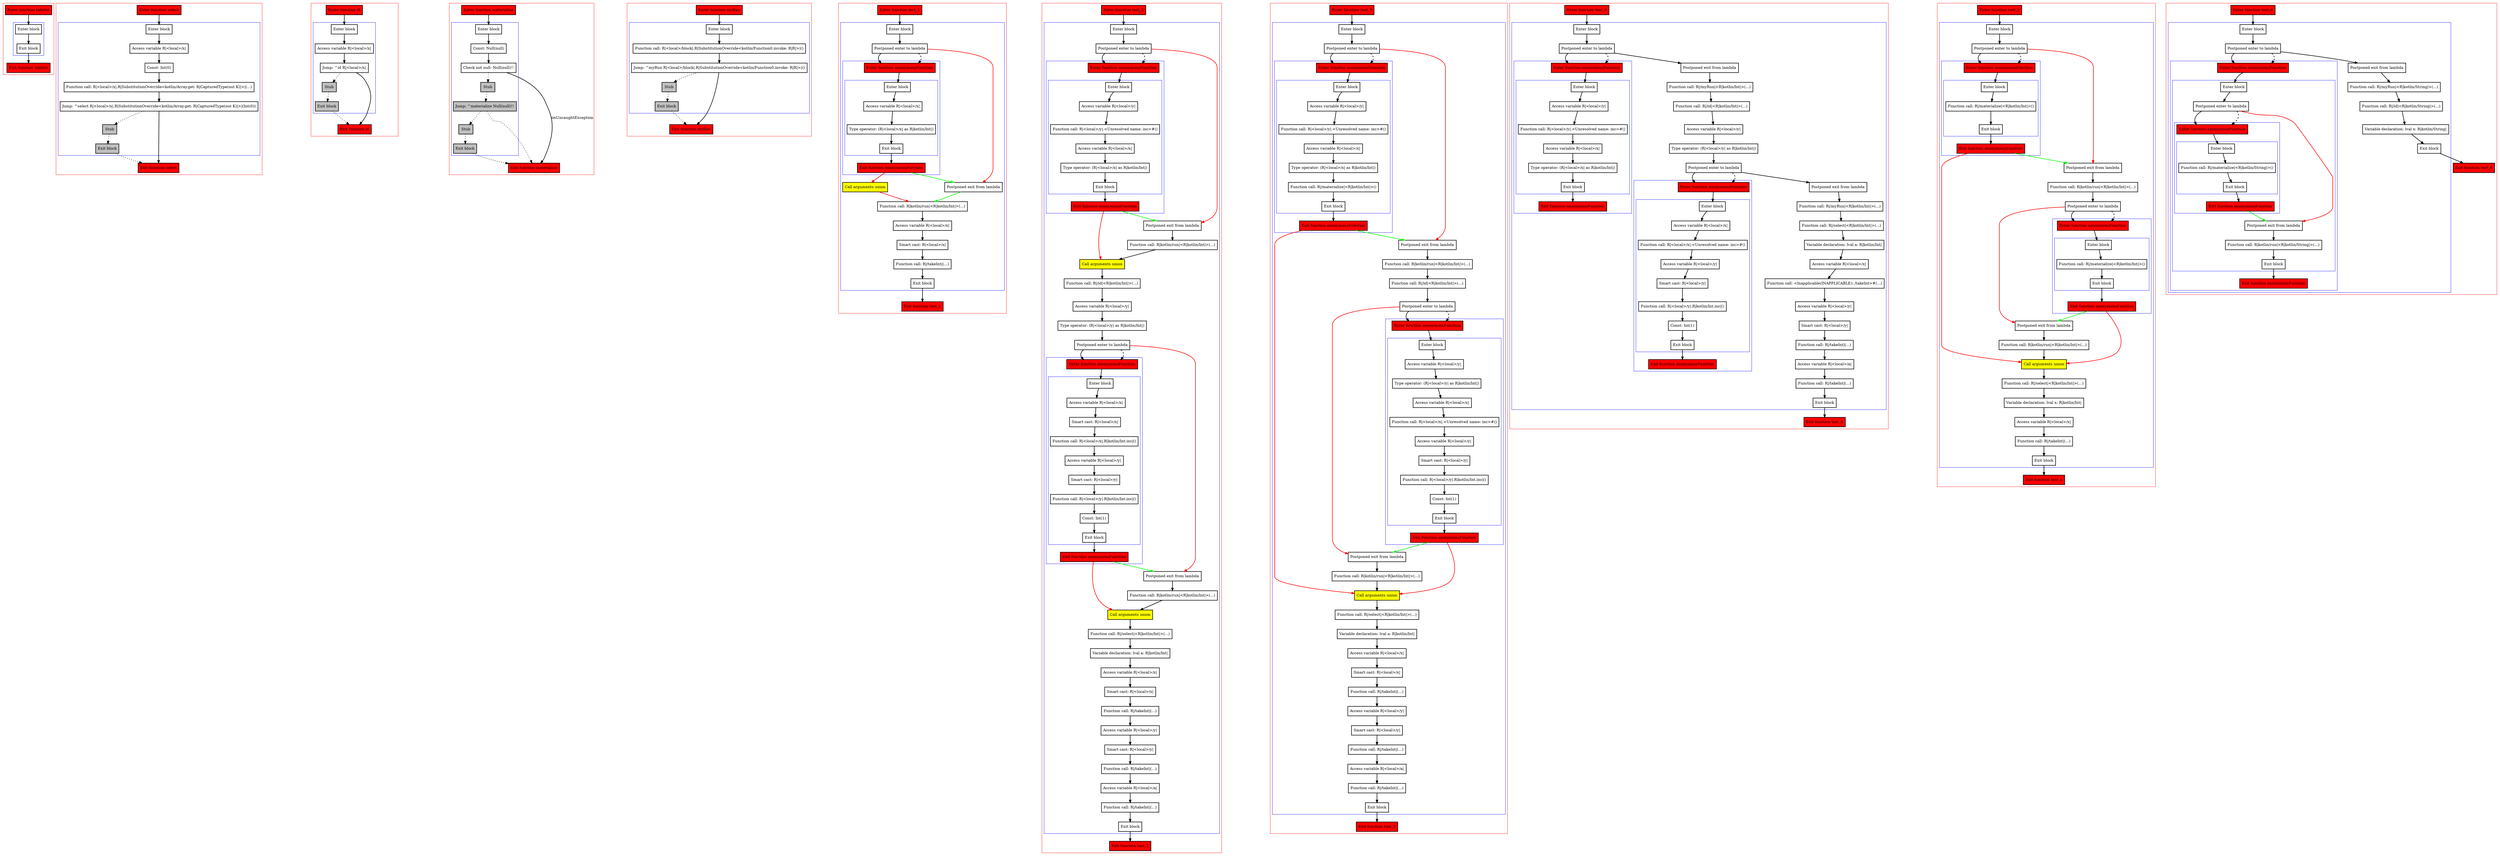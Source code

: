 digraph flowFromInplaceLambda_kt {
    graph [nodesep=3]
    node [shape=box penwidth=2]
    edge [penwidth=2]

    subgraph cluster_0 {
        color=red
        0 [label="Enter function takeInt" style="filled" fillcolor=red];
        subgraph cluster_1 {
            color=blue
            1 [label="Enter block"];
            2 [label="Exit block"];
        }
        3 [label="Exit function takeInt" style="filled" fillcolor=red];
    }
    0 -> {1};
    1 -> {2};
    2 -> {3};

    subgraph cluster_2 {
        color=red
        4 [label="Enter function select" style="filled" fillcolor=red];
        subgraph cluster_3 {
            color=blue
            5 [label="Enter block"];
            6 [label="Access variable R|<local>/x|"];
            7 [label="Const: Int(0)"];
            8 [label="Function call: R|<local>/x|.R|SubstitutionOverride<kotlin/Array.get: R|CapturedType(out K)|>|(...)"];
            9 [label="Jump: ^select R|<local>/x|.R|SubstitutionOverride<kotlin/Array.get: R|CapturedType(out K)|>|(Int(0))"];
            10 [label="Stub" style="filled" fillcolor=gray];
            11 [label="Exit block" style="filled" fillcolor=gray];
        }
        12 [label="Exit function select" style="filled" fillcolor=red];
    }
    4 -> {5};
    5 -> {6};
    6 -> {7};
    7 -> {8};
    8 -> {9};
    9 -> {12};
    9 -> {10} [style=dotted];
    10 -> {11} [style=dotted];
    11 -> {12} [style=dotted];

    subgraph cluster_4 {
        color=red
        13 [label="Enter function id" style="filled" fillcolor=red];
        subgraph cluster_5 {
            color=blue
            14 [label="Enter block"];
            15 [label="Access variable R|<local>/x|"];
            16 [label="Jump: ^id R|<local>/x|"];
            17 [label="Stub" style="filled" fillcolor=gray];
            18 [label="Exit block" style="filled" fillcolor=gray];
        }
        19 [label="Exit function id" style="filled" fillcolor=red];
    }
    13 -> {14};
    14 -> {15};
    15 -> {16};
    16 -> {19};
    16 -> {17} [style=dotted];
    17 -> {18} [style=dotted];
    18 -> {19} [style=dotted];

    subgraph cluster_6 {
        color=red
        20 [label="Enter function materialize" style="filled" fillcolor=red];
        subgraph cluster_7 {
            color=blue
            21 [label="Enter block"];
            22 [label="Const: Null(null)"];
            23 [label="Check not null: Null(null)!!"];
            24 [label="Stub" style="filled" fillcolor=gray];
            25 [label="Jump: ^materialize Null(null)!!" style="filled" fillcolor=gray];
            26 [label="Stub" style="filled" fillcolor=gray];
            27 [label="Exit block" style="filled" fillcolor=gray];
        }
        28 [label="Exit function materialize" style="filled" fillcolor=red];
    }
    20 -> {21};
    21 -> {22};
    22 -> {23};
    23 -> {28}    [label=onUncaughtException];
    23 -> {24} [style=dotted];
    24 -> {25} [style=dotted];
    25 -> {28 26} [style=dotted];
    26 -> {27} [style=dotted];
    27 -> {28} [style=dotted];

    subgraph cluster_8 {
        color=red
        29 [label="Enter function myRun" style="filled" fillcolor=red];
        subgraph cluster_9 {
            color=blue
            30 [label="Enter block"];
            31 [label="Function call: R|<local>/block|.R|SubstitutionOverride<kotlin/Function0.invoke: R|R|>|()"];
            32 [label="Jump: ^myRun R|<local>/block|.R|SubstitutionOverride<kotlin/Function0.invoke: R|R|>|()"];
            33 [label="Stub" style="filled" fillcolor=gray];
            34 [label="Exit block" style="filled" fillcolor=gray];
        }
        35 [label="Exit function myRun" style="filled" fillcolor=red];
    }
    29 -> {30};
    30 -> {31};
    31 -> {32};
    32 -> {35};
    32 -> {33} [style=dotted];
    33 -> {34} [style=dotted];
    34 -> {35} [style=dotted];

    subgraph cluster_10 {
        color=red
        36 [label="Enter function test_1" style="filled" fillcolor=red];
        subgraph cluster_11 {
            color=blue
            37 [label="Enter block"];
            38 [label="Postponed enter to lambda"];
            subgraph cluster_12 {
                color=blue
                47 [label="Enter function anonymousFunction" style="filled" fillcolor=red];
                subgraph cluster_13 {
                    color=blue
                    48 [label="Enter block"];
                    49 [label="Access variable R|<local>/x|"];
                    50 [label="Type operator: (R|<local>/x| as R|kotlin/Int|)"];
                    51 [label="Exit block"];
                }
                52 [label="Exit function anonymousFunction" style="filled" fillcolor=red];
            }
            39 [label="Call arguments union" style="filled" fillcolor=yellow];
            40 [label="Postponed exit from lambda"];
            41 [label="Function call: R|kotlin/run|<R|kotlin/Int|>(...)"];
            42 [label="Access variable R|<local>/x|"];
            43 [label="Smart cast: R|<local>/x|"];
            44 [label="Function call: R|/takeInt|(...)"];
            45 [label="Exit block"];
        }
        46 [label="Exit function test_1" style="filled" fillcolor=red];
    }
    36 -> {37};
    37 -> {38};
    38 -> {47};
    38 -> {40} [color=red];
    38 -> {47} [style=dashed];
    39 -> {41} [color=red];
    40 -> {41} [color=green];
    41 -> {42};
    42 -> {43};
    43 -> {44};
    44 -> {45};
    45 -> {46};
    47 -> {48};
    48 -> {49};
    49 -> {50};
    50 -> {51};
    51 -> {52};
    52 -> {39} [color=red];
    52 -> {40} [color=green];

    subgraph cluster_14 {
        color=red
        53 [label="Enter function test_2" style="filled" fillcolor=red];
        subgraph cluster_15 {
            color=blue
            54 [label="Enter block"];
            55 [label="Postponed enter to lambda"];
            subgraph cluster_16 {
                color=blue
                78 [label="Enter function anonymousFunction" style="filled" fillcolor=red];
                subgraph cluster_17 {
                    color=blue
                    79 [label="Enter block"];
                    80 [label="Access variable R|<local>/y|"];
                    81 [label="Function call: R|<local>/y|.<Unresolved name: inc>#()"];
                    82 [label="Access variable R|<local>/x|"];
                    83 [label="Type operator: (R|<local>/x| as R|kotlin/Int|)"];
                    84 [label="Exit block"];
                }
                85 [label="Exit function anonymousFunction" style="filled" fillcolor=red];
            }
            56 [label="Postponed exit from lambda"];
            57 [label="Function call: R|kotlin/run|<R|kotlin/Int|>(...)"];
            58 [label="Call arguments union" style="filled" fillcolor=yellow];
            59 [label="Function call: R|/id|<R|kotlin/Int|>(...)"];
            60 [label="Access variable R|<local>/y|"];
            61 [label="Type operator: (R|<local>/y| as R|kotlin/Int|)"];
            62 [label="Postponed enter to lambda"];
            subgraph cluster_18 {
                color=blue
                86 [label="Enter function anonymousFunction" style="filled" fillcolor=red];
                subgraph cluster_19 {
                    color=blue
                    87 [label="Enter block"];
                    88 [label="Access variable R|<local>/x|"];
                    89 [label="Smart cast: R|<local>/x|"];
                    90 [label="Function call: R|<local>/x|.R|kotlin/Int.inc|()"];
                    91 [label="Access variable R|<local>/y|"];
                    92 [label="Smart cast: R|<local>/y|"];
                    93 [label="Function call: R|<local>/y|.R|kotlin/Int.inc|()"];
                    94 [label="Const: Int(1)"];
                    95 [label="Exit block"];
                }
                96 [label="Exit function anonymousFunction" style="filled" fillcolor=red];
            }
            63 [label="Postponed exit from lambda"];
            64 [label="Function call: R|kotlin/run|<R|kotlin/Int|>(...)"];
            65 [label="Call arguments union" style="filled" fillcolor=yellow];
            66 [label="Function call: R|/select|<R|kotlin/Int|>(...)"];
            67 [label="Variable declaration: lval a: R|kotlin/Int|"];
            68 [label="Access variable R|<local>/x|"];
            69 [label="Smart cast: R|<local>/x|"];
            70 [label="Function call: R|/takeInt|(...)"];
            71 [label="Access variable R|<local>/y|"];
            72 [label="Smart cast: R|<local>/y|"];
            73 [label="Function call: R|/takeInt|(...)"];
            74 [label="Access variable R|<local>/a|"];
            75 [label="Function call: R|/takeInt|(...)"];
            76 [label="Exit block"];
        }
        77 [label="Exit function test_2" style="filled" fillcolor=red];
    }
    53 -> {54};
    54 -> {55};
    55 -> {78};
    55 -> {56} [color=red];
    55 -> {78} [style=dashed];
    56 -> {57};
    57 -> {58};
    58 -> {59};
    59 -> {60};
    60 -> {61};
    61 -> {62};
    62 -> {86};
    62 -> {63} [color=red];
    62 -> {86} [style=dashed];
    63 -> {64};
    64 -> {65};
    65 -> {66};
    66 -> {67};
    67 -> {68};
    68 -> {69};
    69 -> {70};
    70 -> {71};
    71 -> {72};
    72 -> {73};
    73 -> {74};
    74 -> {75};
    75 -> {76};
    76 -> {77};
    78 -> {79};
    79 -> {80};
    80 -> {81};
    81 -> {82};
    82 -> {83};
    83 -> {84};
    84 -> {85};
    85 -> {58} [color=red];
    85 -> {56} [color=green];
    86 -> {87};
    87 -> {88};
    88 -> {89};
    89 -> {90};
    90 -> {91};
    91 -> {92};
    92 -> {93};
    93 -> {94};
    94 -> {95};
    95 -> {96};
    96 -> {65} [color=red];
    96 -> {63} [color=green];

    subgraph cluster_20 {
        color=red
        97 [label="Enter function test_3" style="filled" fillcolor=red];
        subgraph cluster_21 {
            color=blue
            98 [label="Enter block"];
            99 [label="Postponed enter to lambda"];
            subgraph cluster_22 {
                color=blue
                119 [label="Enter function anonymousFunction" style="filled" fillcolor=red];
                subgraph cluster_23 {
                    color=blue
                    120 [label="Enter block"];
                    121 [label="Access variable R|<local>/y|"];
                    122 [label="Function call: R|<local>/y|.<Unresolved name: inc>#()"];
                    123 [label="Access variable R|<local>/x|"];
                    124 [label="Type operator: (R|<local>/x| as R|kotlin/Int|)"];
                    125 [label="Function call: R|/materialize|<R|kotlin/Int|>()"];
                    126 [label="Exit block"];
                }
                127 [label="Exit function anonymousFunction" style="filled" fillcolor=red];
            }
            100 [label="Postponed exit from lambda"];
            101 [label="Function call: R|kotlin/run|<R|kotlin/Int|>(...)"];
            102 [label="Function call: R|/id|<R|kotlin/Int|>(...)"];
            103 [label="Postponed enter to lambda"];
            subgraph cluster_24 {
                color=blue
                128 [label="Enter function anonymousFunction" style="filled" fillcolor=red];
                subgraph cluster_25 {
                    color=blue
                    129 [label="Enter block"];
                    130 [label="Access variable R|<local>/y|"];
                    131 [label="Type operator: (R|<local>/y| as R|kotlin/Int|)"];
                    132 [label="Access variable R|<local>/x|"];
                    133 [label="Function call: R|<local>/x|.<Unresolved name: inc>#()"];
                    134 [label="Access variable R|<local>/y|"];
                    135 [label="Smart cast: R|<local>/y|"];
                    136 [label="Function call: R|<local>/y|.R|kotlin/Int.inc|()"];
                    137 [label="Const: Int(1)"];
                    138 [label="Exit block"];
                }
                139 [label="Exit function anonymousFunction" style="filled" fillcolor=red];
            }
            104 [label="Postponed exit from lambda"];
            105 [label="Function call: R|kotlin/run|<R|kotlin/Int|>(...)"];
            106 [label="Call arguments union" style="filled" fillcolor=yellow];
            107 [label="Function call: R|/select|<R|kotlin/Int|>(...)"];
            108 [label="Variable declaration: lval a: R|kotlin/Int|"];
            109 [label="Access variable R|<local>/x|"];
            110 [label="Smart cast: R|<local>/x|"];
            111 [label="Function call: R|/takeInt|(...)"];
            112 [label="Access variable R|<local>/y|"];
            113 [label="Smart cast: R|<local>/y|"];
            114 [label="Function call: R|/takeInt|(...)"];
            115 [label="Access variable R|<local>/a|"];
            116 [label="Function call: R|/takeInt|(...)"];
            117 [label="Exit block"];
        }
        118 [label="Exit function test_3" style="filled" fillcolor=red];
    }
    97 -> {98};
    98 -> {99};
    99 -> {119};
    99 -> {100} [color=red];
    99 -> {119} [style=dashed];
    100 -> {101};
    101 -> {102};
    102 -> {103};
    103 -> {128};
    103 -> {104} [color=red];
    103 -> {128} [style=dashed];
    104 -> {105};
    105 -> {106};
    106 -> {107};
    107 -> {108};
    108 -> {109};
    109 -> {110};
    110 -> {111};
    111 -> {112};
    112 -> {113};
    113 -> {114};
    114 -> {115};
    115 -> {116};
    116 -> {117};
    117 -> {118};
    119 -> {120};
    120 -> {121};
    121 -> {122};
    122 -> {123};
    123 -> {124};
    124 -> {125};
    125 -> {126};
    126 -> {127};
    127 -> {106} [color=red];
    127 -> {100} [color=green];
    128 -> {129};
    129 -> {130};
    130 -> {131};
    131 -> {132};
    132 -> {133};
    133 -> {134};
    134 -> {135};
    135 -> {136};
    136 -> {137};
    137 -> {138};
    138 -> {139};
    139 -> {106} [color=red];
    139 -> {104} [color=green];

    subgraph cluster_26 {
        color=red
        140 [label="Enter function test_4" style="filled" fillcolor=red];
        subgraph cluster_27 {
            color=blue
            141 [label="Enter block"];
            142 [label="Postponed enter to lambda"];
            subgraph cluster_28 {
                color=blue
                162 [label="Enter function anonymousFunction" style="filled" fillcolor=red];
                subgraph cluster_29 {
                    color=blue
                    163 [label="Enter block"];
                    164 [label="Access variable R|<local>/y|"];
                    165 [label="Function call: R|<local>/y|.<Unresolved name: inc>#()"];
                    166 [label="Access variable R|<local>/x|"];
                    167 [label="Type operator: (R|<local>/x| as R|kotlin/Int|)"];
                    168 [label="Exit block"];
                }
                169 [label="Exit function anonymousFunction" style="filled" fillcolor=red];
            }
            143 [label="Postponed exit from lambda"];
            144 [label="Function call: R|/myRun|<R|kotlin/Int|>(...)"];
            145 [label="Function call: R|/id|<R|kotlin/Int|>(...)"];
            146 [label="Access variable R|<local>/y|"];
            147 [label="Type operator: (R|<local>/y| as R|kotlin/Int|)"];
            148 [label="Postponed enter to lambda"];
            subgraph cluster_30 {
                color=blue
                170 [label="Enter function anonymousFunction" style="filled" fillcolor=red];
                subgraph cluster_31 {
                    color=blue
                    171 [label="Enter block"];
                    172 [label="Access variable R|<local>/x|"];
                    173 [label="Function call: R|<local>/x|.<Unresolved name: inc>#()"];
                    174 [label="Access variable R|<local>/y|"];
                    175 [label="Smart cast: R|<local>/y|"];
                    176 [label="Function call: R|<local>/y|.R|kotlin/Int.inc|()"];
                    177 [label="Const: Int(1)"];
                    178 [label="Exit block"];
                }
                179 [label="Exit function anonymousFunction" style="filled" fillcolor=red];
            }
            149 [label="Postponed exit from lambda"];
            150 [label="Function call: R|/myRun|<R|kotlin/Int|>(...)"];
            151 [label="Function call: R|/select|<R|kotlin/Int|>(...)"];
            152 [label="Variable declaration: lval a: R|kotlin/Int|"];
            153 [label="Access variable R|<local>/x|"];
            154 [label="Function call: <Inapplicable(INAPPLICABLE): /takeInt>#(...)"];
            155 [label="Access variable R|<local>/y|"];
            156 [label="Smart cast: R|<local>/y|"];
            157 [label="Function call: R|/takeInt|(...)"];
            158 [label="Access variable R|<local>/a|"];
            159 [label="Function call: R|/takeInt|(...)"];
            160 [label="Exit block"];
        }
        161 [label="Exit function test_4" style="filled" fillcolor=red];
    }
    140 -> {141};
    141 -> {142};
    142 -> {143 162};
    142 -> {162} [style=dashed];
    143 -> {144};
    144 -> {145};
    145 -> {146};
    146 -> {147};
    147 -> {148};
    148 -> {149 170};
    148 -> {170} [style=dashed];
    149 -> {150};
    150 -> {151};
    151 -> {152};
    152 -> {153};
    153 -> {154};
    154 -> {155};
    155 -> {156};
    156 -> {157};
    157 -> {158};
    158 -> {159};
    159 -> {160};
    160 -> {161};
    162 -> {163};
    163 -> {164};
    164 -> {165};
    165 -> {166};
    166 -> {167};
    167 -> {168};
    168 -> {169};
    170 -> {171};
    171 -> {172};
    172 -> {173};
    173 -> {174};
    174 -> {175};
    175 -> {176};
    176 -> {177};
    177 -> {178};
    178 -> {179};

    subgraph cluster_32 {
        color=red
        180 [label="Enter function test_5" style="filled" fillcolor=red];
        subgraph cluster_33 {
            color=blue
            181 [label="Enter block"];
            182 [label="Postponed enter to lambda"];
            subgraph cluster_34 {
                color=blue
                195 [label="Enter function anonymousFunction" style="filled" fillcolor=red];
                subgraph cluster_35 {
                    color=blue
                    196 [label="Enter block"];
                    197 [label="Function call: R|/materialize|<R|kotlin/Int|>()"];
                    198 [label="Exit block"];
                }
                199 [label="Exit function anonymousFunction" style="filled" fillcolor=red];
            }
            183 [label="Postponed exit from lambda"];
            184 [label="Function call: R|kotlin/run|<R|kotlin/Int|>(...)"];
            185 [label="Postponed enter to lambda"];
            subgraph cluster_36 {
                color=blue
                200 [label="Enter function anonymousFunction" style="filled" fillcolor=red];
                subgraph cluster_37 {
                    color=blue
                    201 [label="Enter block"];
                    202 [label="Function call: R|/materialize|<R|kotlin/Int|>()"];
                    203 [label="Exit block"];
                }
                204 [label="Exit function anonymousFunction" style="filled" fillcolor=red];
            }
            186 [label="Postponed exit from lambda"];
            187 [label="Function call: R|kotlin/run|<R|kotlin/Int|>(...)"];
            188 [label="Call arguments union" style="filled" fillcolor=yellow];
            189 [label="Function call: R|/select|<R|kotlin/Int|>(...)"];
            190 [label="Variable declaration: lval x: R|kotlin/Int|"];
            191 [label="Access variable R|<local>/x|"];
            192 [label="Function call: R|/takeInt|(...)"];
            193 [label="Exit block"];
        }
        194 [label="Exit function test_5" style="filled" fillcolor=red];
    }
    180 -> {181};
    181 -> {182};
    182 -> {195};
    182 -> {183} [color=red];
    182 -> {195} [style=dashed];
    183 -> {184};
    184 -> {185};
    185 -> {200};
    185 -> {186} [color=red];
    185 -> {200} [style=dashed];
    186 -> {187};
    187 -> {188};
    188 -> {189};
    189 -> {190};
    190 -> {191};
    191 -> {192};
    192 -> {193};
    193 -> {194};
    195 -> {196};
    196 -> {197};
    197 -> {198};
    198 -> {199};
    199 -> {188} [color=red];
    199 -> {183} [color=green];
    200 -> {201};
    201 -> {202};
    202 -> {203};
    203 -> {204};
    204 -> {188} [color=red];
    204 -> {186} [color=green];

    subgraph cluster_38 {
        color=red
        205 [label="Enter function test_6" style="filled" fillcolor=red];
        subgraph cluster_39 {
            color=blue
            206 [label="Enter block"];
            207 [label="Postponed enter to lambda"];
            subgraph cluster_40 {
                color=blue
                214 [label="Enter function anonymousFunction" style="filled" fillcolor=red];
                subgraph cluster_41 {
                    color=blue
                    215 [label="Enter block"];
                    216 [label="Postponed enter to lambda"];
                    subgraph cluster_42 {
                        color=blue
                        221 [label="Enter function anonymousFunction" style="filled" fillcolor=red];
                        subgraph cluster_43 {
                            color=blue
                            222 [label="Enter block"];
                            223 [label="Function call: R|/materialize|<R|kotlin/String|>()"];
                            224 [label="Exit block"];
                        }
                        225 [label="Exit function anonymousFunction" style="filled" fillcolor=red];
                    }
                    217 [label="Postponed exit from lambda"];
                    218 [label="Function call: R|kotlin/run|<R|kotlin/String|>(...)"];
                    219 [label="Exit block"];
                }
                220 [label="Exit function anonymousFunction" style="filled" fillcolor=red];
            }
            208 [label="Postponed exit from lambda"];
            209 [label="Function call: R|/myRun|<R|kotlin/String|>(...)"];
            210 [label="Function call: R|/id|<R|kotlin/String|>(...)"];
            211 [label="Variable declaration: lval x: R|kotlin/String|"];
            212 [label="Exit block"];
        }
        213 [label="Exit function test_6" style="filled" fillcolor=red];
    }
    205 -> {206};
    206 -> {207};
    207 -> {208 214};
    207 -> {214} [style=dashed];
    208 -> {209};
    209 -> {210};
    210 -> {211};
    211 -> {212};
    212 -> {213};
    214 -> {215};
    215 -> {216};
    216 -> {221};
    216 -> {217} [color=red];
    216 -> {221} [style=dashed];
    217 -> {218};
    218 -> {219};
    219 -> {220};
    221 -> {222};
    222 -> {223};
    223 -> {224};
    224 -> {225};
    225 -> {217} [color=green];

}
